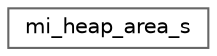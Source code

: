 digraph "类继承关系图"
{
 // LATEX_PDF_SIZE
  bgcolor="transparent";
  edge [fontname=Helvetica,fontsize=10,labelfontname=Helvetica,labelfontsize=10];
  node [fontname=Helvetica,fontsize=10,shape=box,height=0.2,width=0.4];
  rankdir="LR";
  Node0 [id="Node000000",label="mi_heap_area_s",height=0.2,width=0.4,color="grey40", fillcolor="white", style="filled",URL="$structmi__heap__area__s.html",tooltip=" "];
}
